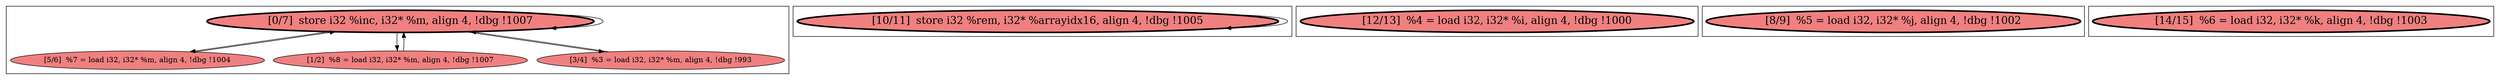 
digraph G {



node141->node139 [ ]
node139->node141 [ ]
node142->node141 [ ]
node141->node142 [ ]
node145->node145 [ ]
node141->node140 [ ]
node141->node141 [ ]
node140->node141 [ ]


subgraph cluster4 {


node146 [penwidth=3.0,fontsize=20,fillcolor=lightcoral,label="[12/13]  %4 = load i32, i32* %i, align 4, !dbg !1000",shape=ellipse,style=filled ]



}

subgraph cluster3 {


node145 [penwidth=3.0,fontsize=20,fillcolor=lightcoral,label="[10/11]  store i32 %rem, i32* %arrayidx16, align 4, !dbg !1005",shape=ellipse,style=filled ]



}

subgraph cluster2 {


node144 [penwidth=3.0,fontsize=20,fillcolor=lightcoral,label="[8/9]  %5 = load i32, i32* %j, align 4, !dbg !1002",shape=ellipse,style=filled ]



}

subgraph cluster0 {


node142 [fillcolor=lightcoral,label="[1/2]  %8 = load i32, i32* %m, align 4, !dbg !1007",shape=ellipse,style=filled ]
node141 [penwidth=3.0,fontsize=20,fillcolor=lightcoral,label="[0/7]  store i32 %inc, i32* %m, align 4, !dbg !1007",shape=ellipse,style=filled ]
node139 [fillcolor=lightcoral,label="[5/6]  %7 = load i32, i32* %m, align 4, !dbg !1004",shape=ellipse,style=filled ]
node140 [fillcolor=lightcoral,label="[3/4]  %3 = load i32, i32* %m, align 4, !dbg !993",shape=ellipse,style=filled ]



}

subgraph cluster1 {


node143 [penwidth=3.0,fontsize=20,fillcolor=lightcoral,label="[14/15]  %6 = load i32, i32* %k, align 4, !dbg !1003",shape=ellipse,style=filled ]



}

}
